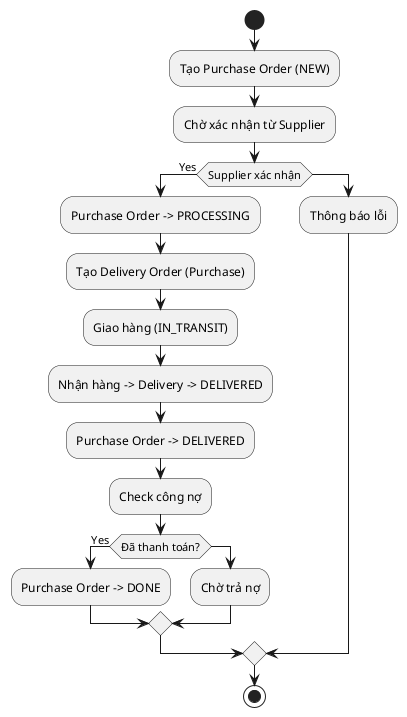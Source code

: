 @startuml procure-to-pay
start
:Tạo Purchase Order (NEW);
:Chờ xác nhận từ Supplier;
if (Supplier xác nhận) then (Yes)
  :Purchase Order -> PROCESSING;
  :Tạo Delivery Order (Purchase);
  :Giao hàng (IN_TRANSIT);
  :Nhận hàng -> Delivery -> DELIVERED;
  :Purchase Order -> DELIVERED;
  :Check công nợ;
  if (Đã thanh toán?) then (Yes)
    :Purchase Order -> DONE;
  else
    :Chờ trả nợ;
  endif
else
  :Thông báo lỗi;
endif
stop
@enduml
